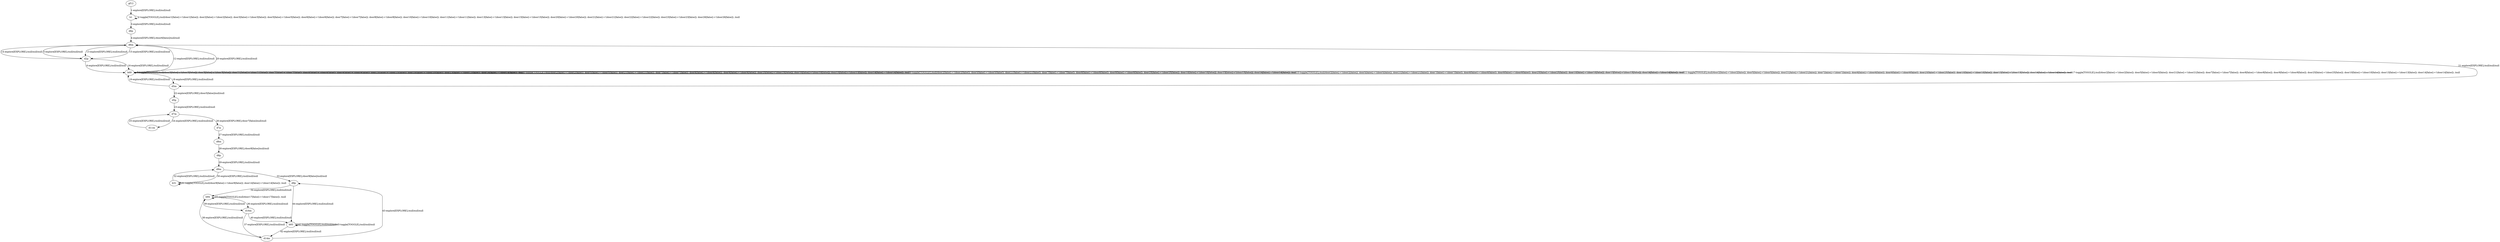# Total number of goals covered by this test: 1
# d9p --> b93

digraph g {
"gf12" -> "b1" [label = "1-explore[EXPLORE];/null/null/null"];
"b1" -> "b1" [label = "2-toggle[TOGGLE];/null/door1[false]:=!(door1[false]); door2[false]:=!(door2[false]); door3[false]:=!(door3[false]); door5[false]:=!(door5[false]); door6[false]:=!(door6[false]); door7[false]:=!(door7[false]); door8[false]:=!(door8[false]); door10[false]:=!(door10[false]); door11[false]:=!(door11[false]); door13[false]:=!(door13[false]); door15[false]:=!(door15[false]); door20[false]:=!(door20[false]); door21[false]:=!(door21[false]); door22[false]:=!(door22[false]); door23[false]:=!(door23[false]); door26[false]:=!(door26[false]); /null"];
"b1" -> "d6p" [label = "3-explore[EXPLORE];/null/null/null"];
"d6p" -> "d6m" [label = "4-explore[EXPLORE];/door6[false]/null/null"];
"d6m" -> "d2p" [label = "5-explore[EXPLORE];/null/null/null"];
"d2p" -> "b69" [label = "6-explore[EXPLORE];/null/null/null"];
"b69" -> "b69" [label = "7-toggle[TOGGLE];/null/door2[false]:=!(door2[false]); door5[false]:=!(door5[false]); door21[false]:=!(door21[false]); door7[false]:=!(door7[false]); door8[false]:=!(door8[false]); door9[false]:=!(door9[false]); door25[false]:=!(door25[false]); door10[false]:=!(door10[false]); door13[false]:=!(door13[false]); door14[false]:=!(door14[false]); /null"];
"b69" -> "b69" [label = "8-toggle[TOGGLE];/null/door2[false]:=!(door2[false]); door5[false]:=!(door5[false]); door21[false]:=!(door21[false]); door7[false]:=!(door7[false]); door8[false]:=!(door8[false]); door9[false]:=!(door9[false]); door25[false]:=!(door25[false]); door10[false]:=!(door10[false]); door13[false]:=!(door13[false]); door14[false]:=!(door14[false]); /null"];
"b69" -> "b69" [label = "9-toggle[TOGGLE];/null/door2[false]:=!(door2[false]); door5[false]:=!(door5[false]); door21[false]:=!(door21[false]); door7[false]:=!(door7[false]); door8[false]:=!(door8[false]); door9[false]:=!(door9[false]); door25[false]:=!(door25[false]); door10[false]:=!(door10[false]); door13[false]:=!(door13[false]); door14[false]:=!(door14[false]); /null"];
"b69" -> "b69" [label = "10-toggle[TOGGLE];/null/door2[false]:=!(door2[false]); door5[false]:=!(door5[false]); door21[false]:=!(door21[false]); door7[false]:=!(door7[false]); door8[false]:=!(door8[false]); door9[false]:=!(door9[false]); door25[false]:=!(door25[false]); door10[false]:=!(door10[false]); door13[false]:=!(door13[false]); door14[false]:=!(door14[false]); /null"];
"b69" -> "b69" [label = "11-toggle[TOGGLE];/null/door2[false]:=!(door2[false]); door5[false]:=!(door5[false]); door21[false]:=!(door21[false]); door7[false]:=!(door7[false]); door8[false]:=!(door8[false]); door9[false]:=!(door9[false]); door25[false]:=!(door25[false]); door10[false]:=!(door10[false]); door13[false]:=!(door13[false]); door14[false]:=!(door14[false]); /null"];
"b69" -> "d6m" [label = "12-explore[EXPLORE];/null/null/null"];
"d6m" -> "d2p" [label = "13-explore[EXPLORE];/null/null/null"];
"d2p" -> "d6m" [label = "14-explore[EXPLORE];/null/null/null"];
"d6m" -> "d2p" [label = "15-explore[EXPLORE];/null/null/null"];
"d2p" -> "b69" [label = "16-explore[EXPLORE];/null/null/null"];
"b69" -> "b69" [label = "17-toggle[TOGGLE];/null/door2[false]:=!(door2[false]); door5[false]:=!(door5[false]); door21[false]:=!(door21[false]); door7[false]:=!(door7[false]); door8[false]:=!(door8[false]); door9[false]:=!(door9[false]); door25[false]:=!(door25[false]); door10[false]:=!(door10[false]); door13[false]:=!(door13[false]); door14[false]:=!(door14[false]); /null"];
"b69" -> "d5m" [label = "18-explore[EXPLORE];/null/null/null"];
"d5m" -> "b69" [label = "19-explore[EXPLORE];/null/null/null"];
"b69" -> "d6m" [label = "20-explore[EXPLORE];/null/null/null"];
"d6m" -> "d5m" [label = "21-explore[EXPLORE];/null/null/null"];
"d5m" -> "d5p" [label = "22-explore[EXPLORE];/door5[false]/null/null"];
"d5p" -> "d7m" [label = "23-explore[EXPLORE];/null/null/null"];
"d7m" -> "d11m" [label = "24-explore[EXPLORE];/null/null/null"];
"d11m" -> "d7m" [label = "25-explore[EXPLORE];/null/null/null"];
"d7m" -> "d7p" [label = "26-explore[EXPLORE];/door7[false]/null/null"];
"d7p" -> "d8m" [label = "27-explore[EXPLORE];/null/null/null"];
"d8m" -> "d8p" [label = "28-explore[EXPLORE];/door8[false]/null/null"];
"d8p" -> "d9m" [label = "29-explore[EXPLORE];/null/null/null"];
"d9m" -> "b31" [label = "30-explore[EXPLORE];/null/null/null"];
"b31" -> "b31" [label = "31-toggle[TOGGLE];/null/door9[false]:=!(door9[false]); door14[false]:=!(door14[false]); /null"];
"b31" -> "d9m" [label = "32-explore[EXPLORE];/null/null/null"];
"d9m" -> "d9p" [label = "33-explore[EXPLORE];/door9[false]/null/null"];
"d9p" -> "b94" [label = "34-explore[EXPLORE];/null/null/null"];
"b94" -> "b94" [label = "35-toggle[TOGGLE];/null/door17[false]:=!(door17[false]); /null"];
"b94" -> "d16m" [label = "36-explore[EXPLORE];/null/null/null"];
"d16m" -> "d14m" [label = "37-explore[EXPLORE];/null/null/null"];
"d14m" -> "b94" [label = "38-explore[EXPLORE];/null/null/null"];
"b94" -> "d16m" [label = "39-explore[EXPLORE];/null/null/null"];
"d16m" -> "b93" [label = "40-explore[EXPLORE];/null/null/null"];
"b93" -> "b93" [label = "41-toggle[TOGGLE];/null/null/null"];
"b93" -> "d14m" [label = "42-explore[EXPLORE];/null/null/null"];
"d14m" -> "d9p" [label = "43-explore[EXPLORE];/null/null/null"];
"d9p" -> "b93" [label = "44-explore[EXPLORE];/null/null/null"];
"b93" -> "b93" [label = "45-toggle[TOGGLE];/null/null/null"];
}